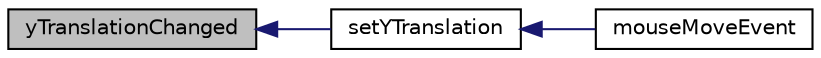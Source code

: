 digraph "yTranslationChanged"
{
  edge [fontname="Helvetica",fontsize="10",labelfontname="Helvetica",labelfontsize="10"];
  node [fontname="Helvetica",fontsize="10",shape=record];
  rankdir="LR";
  Node1 [label="yTranslationChanged",height=0.2,width=0.4,color="black", fillcolor="grey75", style="filled" fontcolor="black"];
  Node1 -> Node2 [dir="back",color="midnightblue",fontsize="10",style="solid",fontname="Helvetica"];
  Node2 [label="setYTranslation",height=0.2,width=0.4,color="black", fillcolor="white", style="filled",URL="$class_g_l_widget.html#a60170256233255922f2440173d2b612e"];
  Node2 -> Node3 [dir="back",color="midnightblue",fontsize="10",style="solid",fontname="Helvetica"];
  Node3 [label="mouseMoveEvent",height=0.2,width=0.4,color="black", fillcolor="white", style="filled",URL="$class_g_l_widget.html#ae820c6a86f0a1908bf451f86db043489"];
}
